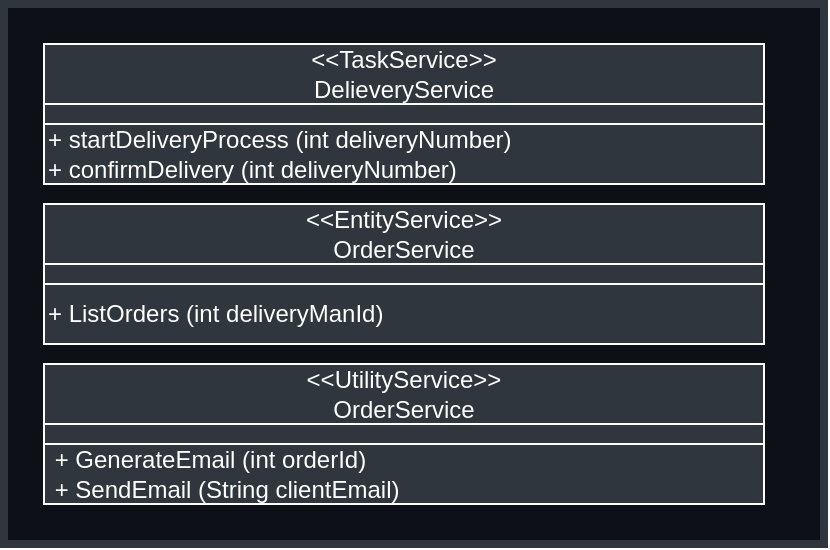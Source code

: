 <mxfile>
    <diagram id="ZAE3xiOWC9NIiP2LD7az" name="Página-1">
        <mxGraphModel dx="447" dy="782" grid="1" gridSize="10" guides="1" tooltips="1" connect="1" arrows="1" fold="1" page="1" pageScale="1" pageWidth="827" pageHeight="1169" math="0" shadow="0">
            <root>
                <mxCell id="0"/>
                <mxCell id="1" parent="0"/>
                <mxCell id="61" value="" style="rounded=0;whiteSpace=wrap;html=1;fillColor=#0D1117;strokeColor=#30363D;strokeWidth=4;" vertex="1" parent="1">
                    <mxGeometry x="150" y="650" width="410" height="270" as="geometry"/>
                </mxCell>
                <mxCell id="90" value="&lt;font color=&quot;#ffffff&quot;&gt;&amp;lt;&amp;lt;TaskService&amp;gt;&amp;gt;&lt;br&gt;&lt;/font&gt;&lt;span style=&quot;color: rgb(255 , 255 , 255)&quot;&gt;DelieveryService&lt;/span&gt;&lt;font color=&quot;#ffffff&quot;&gt;&lt;br&gt;&lt;/font&gt;" style="rounded=0;whiteSpace=wrap;html=1;strokeColor=#FFF;fillColor=#30363D;" vertex="1" parent="1">
                    <mxGeometry x="170" y="670" width="360" height="30" as="geometry"/>
                </mxCell>
                <mxCell id="92" value="&lt;font color=&quot;#ffffff&quot;&gt;&lt;br&gt;&lt;/font&gt;" style="rounded=0;whiteSpace=wrap;html=1;strokeColor=#FFF;fillColor=#30363D;" vertex="1" parent="1">
                    <mxGeometry x="170" y="700" width="360" height="10" as="geometry"/>
                </mxCell>
                <mxCell id="93" value="&lt;font color=&quot;#ffffff&quot;&gt;&lt;div&gt;+ startDeliveryProcess (int deliveryNumber)&lt;/div&gt;&lt;div&gt;+ confirmDelivery (int deliveryNumber)&lt;/div&gt;&lt;/font&gt;" style="rounded=0;whiteSpace=wrap;html=1;strokeColor=#FFF;fillColor=#30363D;align=left;" vertex="1" parent="1">
                    <mxGeometry x="170" y="710" width="360" height="30" as="geometry"/>
                </mxCell>
                <mxCell id="94" value="&lt;font color=&quot;#ffffff&quot;&gt;&amp;lt;&amp;lt;EntityService&amp;gt;&amp;gt;&lt;br&gt;&lt;/font&gt;&lt;font color=&quot;#ffffff&quot;&gt;OrderService&lt;br&gt;&lt;/font&gt;" style="rounded=0;whiteSpace=wrap;html=1;strokeColor=#FFF;fillColor=#30363D;" vertex="1" parent="1">
                    <mxGeometry x="170" y="750" width="360" height="30" as="geometry"/>
                </mxCell>
                <mxCell id="95" value="&lt;font color=&quot;#ffffff&quot;&gt;&lt;br&gt;&lt;/font&gt;" style="rounded=0;whiteSpace=wrap;html=1;strokeColor=#FFF;fillColor=#30363D;" vertex="1" parent="1">
                    <mxGeometry x="170" y="780" width="360" height="10" as="geometry"/>
                </mxCell>
                <mxCell id="96" value="&lt;font color=&quot;#ffffff&quot;&gt;+ ListOrders (int deliveryManId)&lt;br&gt;&lt;/font&gt;" style="rounded=0;whiteSpace=wrap;html=1;strokeColor=#FFF;fillColor=#30363D;align=left;" vertex="1" parent="1">
                    <mxGeometry x="170" y="790" width="360" height="30" as="geometry"/>
                </mxCell>
                <mxCell id="97" value="&lt;font color=&quot;#ffffff&quot;&gt;&amp;lt;&amp;lt;UtilityService&amp;gt;&amp;gt;&lt;br&gt;&lt;/font&gt;&lt;font color=&quot;#ffffff&quot;&gt;OrderService&lt;br&gt;&lt;/font&gt;" style="rounded=0;whiteSpace=wrap;html=1;strokeColor=#FFF;fillColor=#30363D;" vertex="1" parent="1">
                    <mxGeometry x="170" y="830" width="360" height="30" as="geometry"/>
                </mxCell>
                <mxCell id="98" value="&lt;font color=&quot;#ffffff&quot;&gt;&lt;br&gt;&lt;/font&gt;" style="rounded=0;whiteSpace=wrap;html=1;strokeColor=#FFF;fillColor=#30363D;" vertex="1" parent="1">
                    <mxGeometry x="170" y="860" width="360" height="10" as="geometry"/>
                </mxCell>
                <mxCell id="99" value="&lt;font color=&quot;#ffffff&quot;&gt;&lt;div&gt;&amp;nbsp;+ GenerateEmail (int orderId)&lt;/div&gt;&lt;div&gt;&amp;nbsp;+ SendEmail (String clientEmail)&lt;/div&gt;&lt;/font&gt;" style="rounded=0;whiteSpace=wrap;html=1;strokeColor=#FFF;fillColor=#30363D;align=left;" vertex="1" parent="1">
                    <mxGeometry x="170" y="870" width="360" height="30" as="geometry"/>
                </mxCell>
            </root>
        </mxGraphModel>
    </diagram>
</mxfile>